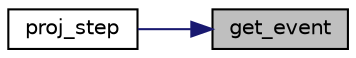 digraph "get_event"
{
 // LATEX_PDF_SIZE
  edge [fontname="Helvetica",fontsize="10",labelfontname="Helvetica",labelfontsize="10"];
  node [fontname="Helvetica",fontsize="10",shape=record];
  rankdir="RL";
  Node1 [label="get_event",height=0.2,width=0.4,color="black", fillcolor="grey75", style="filled", fontcolor="black",tooltip="Get the last event that occurred."];
  Node1 -> Node2 [dir="back",color="midnightblue",fontsize="10",style="solid",fontname="Helvetica"];
  Node2 [label="proj_step",height=0.2,width=0.4,color="black", fillcolor="white", style="filled",URL="$group__proj.html#ga18a59545b1933d88ab8dacb9fa33ce01",tooltip="Runs a step of the program. This should be done once per iteration. The function checks for interrupt..."];
}
